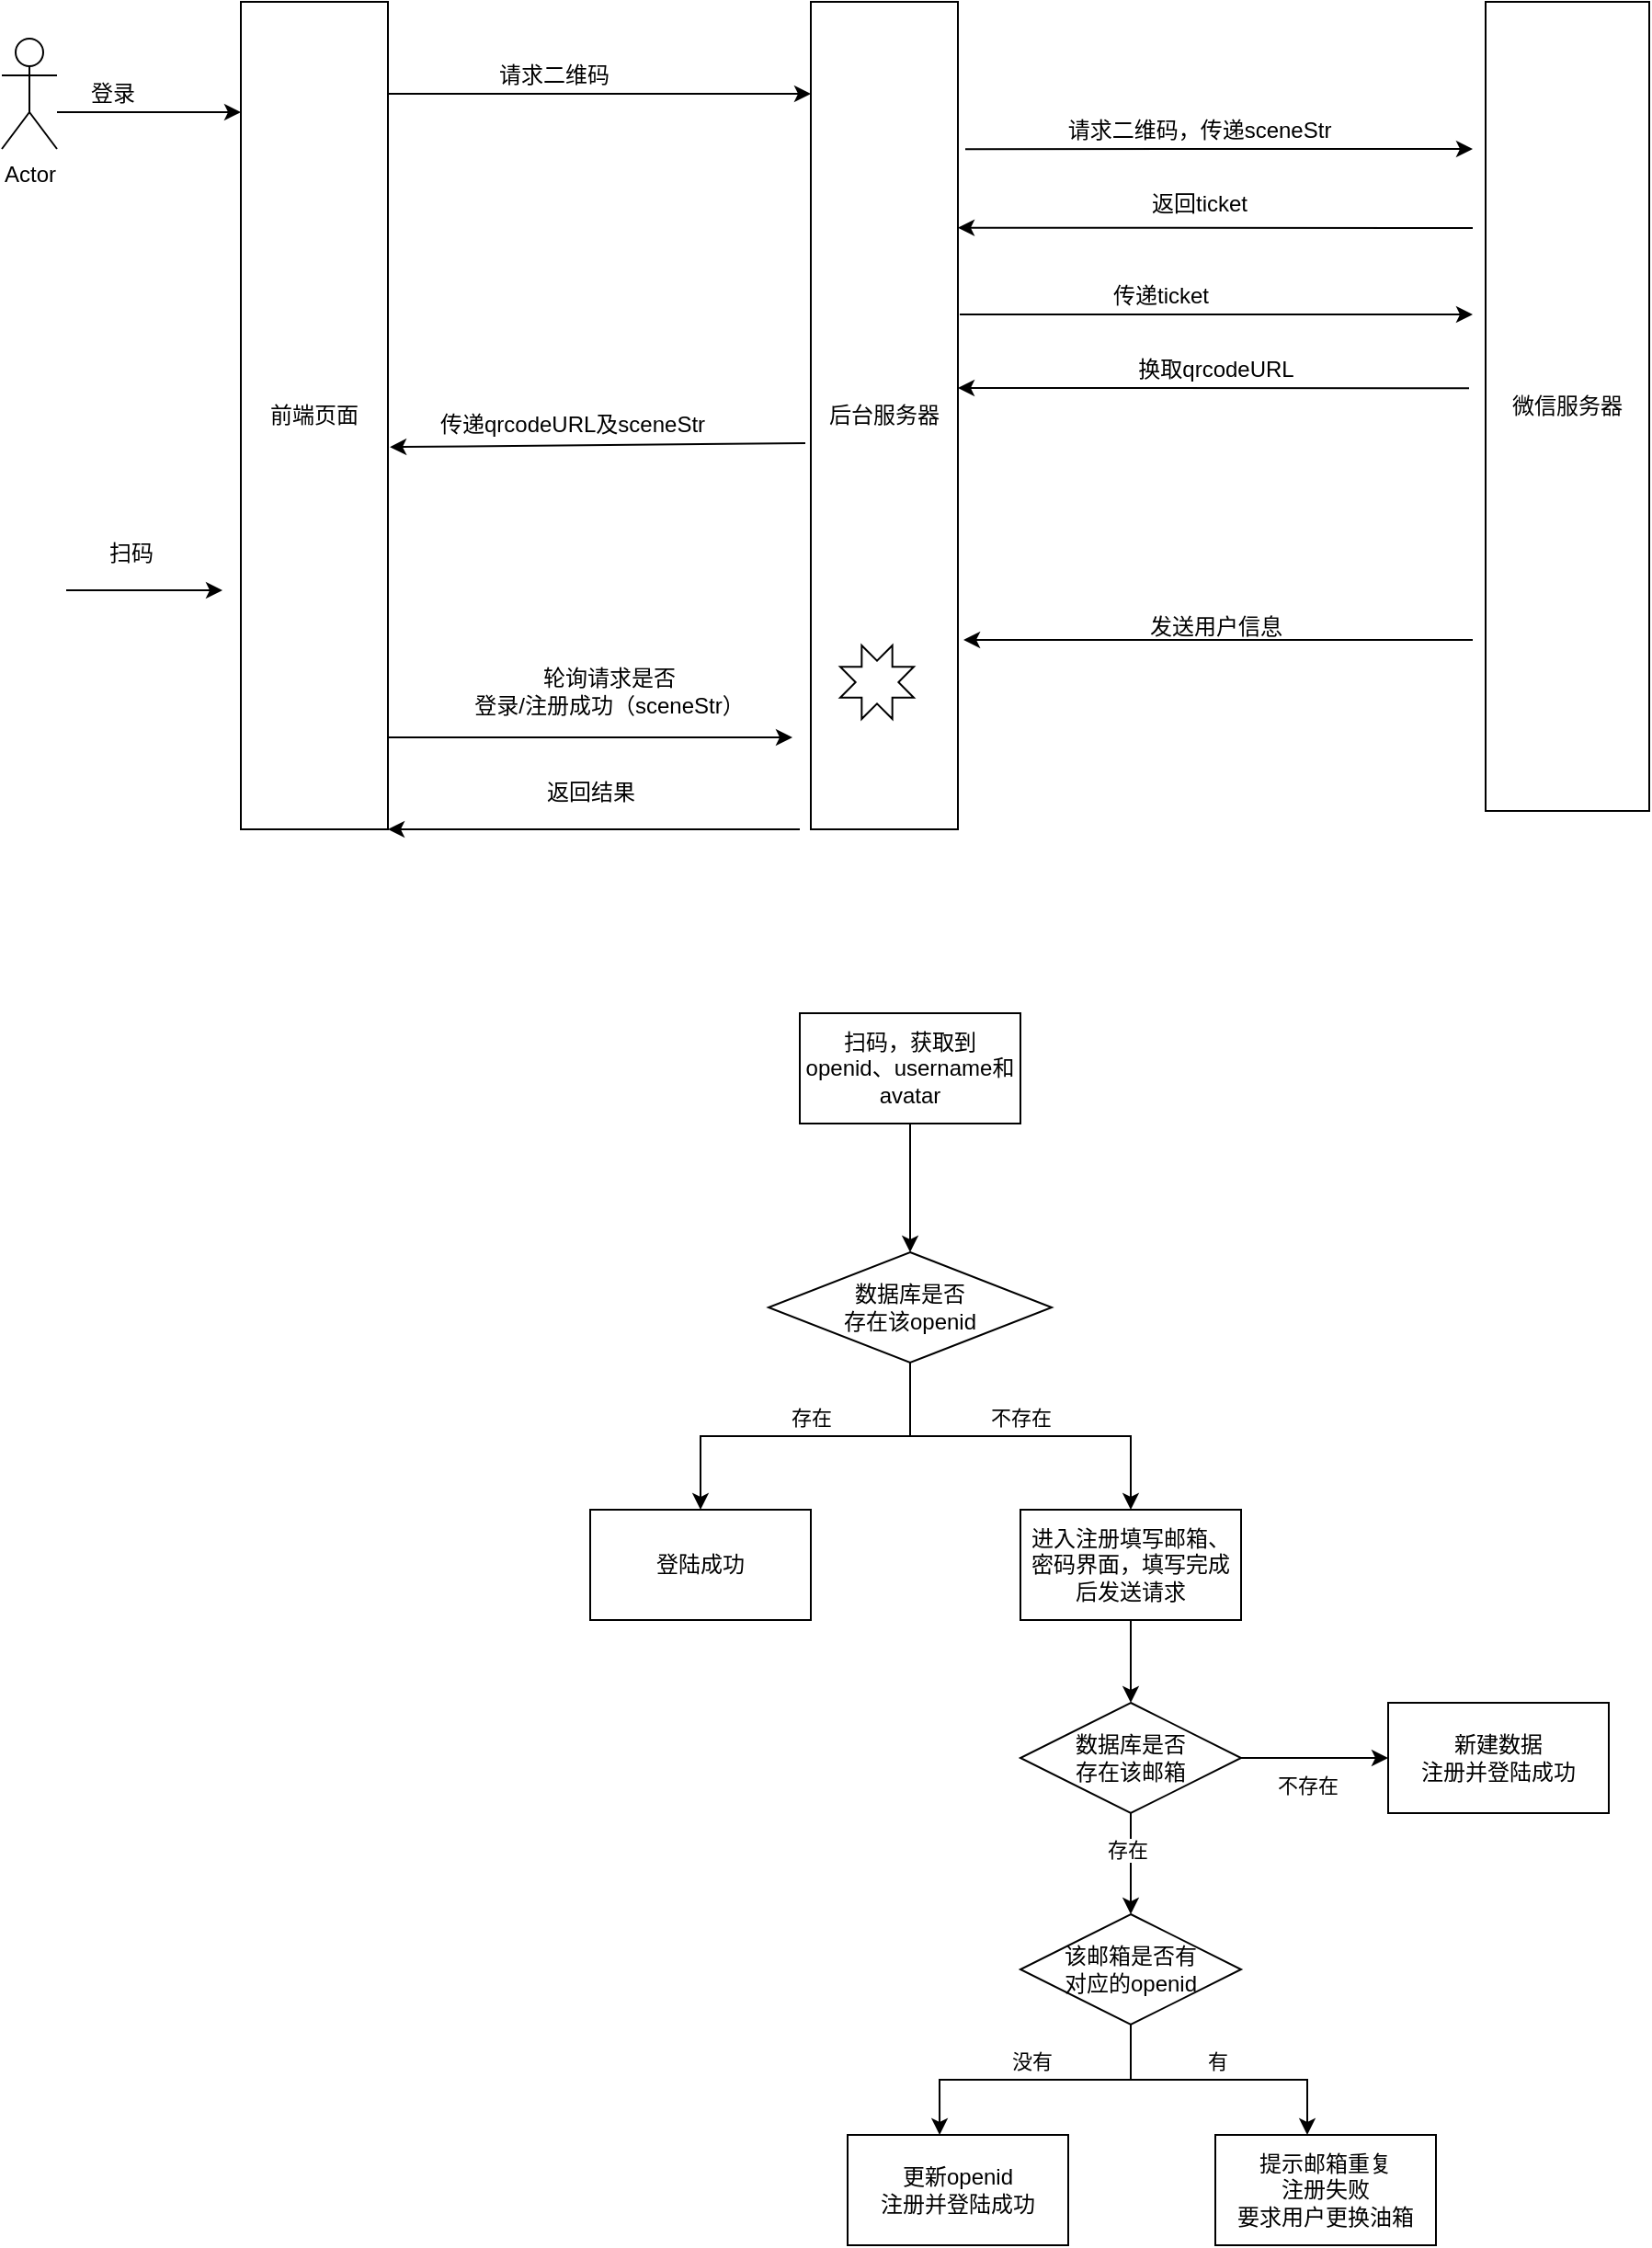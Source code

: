 <mxfile version="13.7.5" type="github"><diagram id="PF1embKqObCHIiAvwZ_f" name="Page-1"><mxGraphModel dx="878" dy="418" grid="1" gridSize="10" guides="1" tooltips="1" connect="1" arrows="1" fold="1" page="1" pageScale="1" pageWidth="827" pageHeight="1169" math="0" shadow="0"><root><mxCell id="0"/><mxCell id="1" parent="0"/><mxCell id="xm9Gj97_QMRC91A7pIgH-1" style="edgeStyle=orthogonalEdgeStyle;rounded=0;orthogonalLoop=1;jettySize=auto;html=1;entryX=0.5;entryY=0;entryDx=0;entryDy=0;" parent="1" source="xm9Gj97_QMRC91A7pIgH-2" target="xm9Gj97_QMRC91A7pIgH-7" edge="1"><mxGeometry relative="1" as="geometry"/></mxCell><mxCell id="xm9Gj97_QMRC91A7pIgH-2" value="扫码，获取到openid、username和avatar" style="rounded=0;whiteSpace=wrap;html=1;" parent="1" vertex="1"><mxGeometry x="454" y="670" width="120" height="60" as="geometry"/></mxCell><mxCell id="xm9Gj97_QMRC91A7pIgH-3" value="" style="edgeStyle=orthogonalEdgeStyle;rounded=0;orthogonalLoop=1;jettySize=auto;html=1;" parent="1" source="xm9Gj97_QMRC91A7pIgH-7" target="xm9Gj97_QMRC91A7pIgH-8" edge="1"><mxGeometry relative="1" as="geometry"/></mxCell><mxCell id="xm9Gj97_QMRC91A7pIgH-4" value="存在" style="edgeLabel;html=1;align=center;verticalAlign=middle;resizable=0;points=[];" parent="xm9Gj97_QMRC91A7pIgH-3" vertex="1" connectable="0"><mxGeometry x="-0.216" y="2" relative="1" as="geometry"><mxPoint x="-18" y="-12" as="offset"/></mxGeometry></mxCell><mxCell id="xm9Gj97_QMRC91A7pIgH-5" value="" style="edgeStyle=orthogonalEdgeStyle;rounded=0;orthogonalLoop=1;jettySize=auto;html=1;" parent="1" source="xm9Gj97_QMRC91A7pIgH-7" target="xm9Gj97_QMRC91A7pIgH-10" edge="1"><mxGeometry relative="1" as="geometry"/></mxCell><mxCell id="xm9Gj97_QMRC91A7pIgH-6" value="不存在" style="edgeLabel;html=1;align=center;verticalAlign=middle;resizable=0;points=[];" parent="xm9Gj97_QMRC91A7pIgH-5" vertex="1" connectable="0"><mxGeometry relative="1" as="geometry"><mxPoint y="-10" as="offset"/></mxGeometry></mxCell><mxCell id="xm9Gj97_QMRC91A7pIgH-7" value="数据库是否&lt;br&gt;存在该openid" style="rhombus;whiteSpace=wrap;html=1;" parent="1" vertex="1"><mxGeometry x="437" y="800" width="154" height="60" as="geometry"/></mxCell><mxCell id="xm9Gj97_QMRC91A7pIgH-8" value="登陆成功" style="whiteSpace=wrap;html=1;" parent="1" vertex="1"><mxGeometry x="340" y="940" width="120" height="60" as="geometry"/></mxCell><mxCell id="xm9Gj97_QMRC91A7pIgH-9" value="" style="edgeStyle=orthogonalEdgeStyle;rounded=0;orthogonalLoop=1;jettySize=auto;html=1;" parent="1" source="xm9Gj97_QMRC91A7pIgH-10" target="xm9Gj97_QMRC91A7pIgH-15" edge="1"><mxGeometry relative="1" as="geometry"/></mxCell><mxCell id="xm9Gj97_QMRC91A7pIgH-10" value="进入注册填写邮箱、密码界面，填写完成后发送请求" style="whiteSpace=wrap;html=1;" parent="1" vertex="1"><mxGeometry x="574" y="940" width="120" height="60" as="geometry"/></mxCell><mxCell id="xm9Gj97_QMRC91A7pIgH-11" value="" style="edgeStyle=orthogonalEdgeStyle;rounded=0;orthogonalLoop=1;jettySize=auto;html=1;" parent="1" source="xm9Gj97_QMRC91A7pIgH-15" target="xm9Gj97_QMRC91A7pIgH-17" edge="1"><mxGeometry relative="1" as="geometry"/></mxCell><mxCell id="xm9Gj97_QMRC91A7pIgH-12" value="不存在" style="edgeLabel;html=1;align=center;verticalAlign=middle;resizable=0;points=[];" parent="xm9Gj97_QMRC91A7pIgH-11" vertex="1" connectable="0"><mxGeometry x="-0.225" y="-2" relative="1" as="geometry"><mxPoint x="5" y="13" as="offset"/></mxGeometry></mxCell><mxCell id="xm9Gj97_QMRC91A7pIgH-13" value="" style="edgeStyle=orthogonalEdgeStyle;rounded=0;orthogonalLoop=1;jettySize=auto;html=1;" parent="1" source="xm9Gj97_QMRC91A7pIgH-15" target="xm9Gj97_QMRC91A7pIgH-22" edge="1"><mxGeometry relative="1" as="geometry"/></mxCell><mxCell id="xm9Gj97_QMRC91A7pIgH-14" value="存在" style="edgeLabel;html=1;align=center;verticalAlign=middle;resizable=0;points=[];" parent="xm9Gj97_QMRC91A7pIgH-13" vertex="1" connectable="0"><mxGeometry x="-0.275" y="-2" relative="1" as="geometry"><mxPoint as="offset"/></mxGeometry></mxCell><mxCell id="xm9Gj97_QMRC91A7pIgH-15" value="数据库是否&lt;br&gt;存在该邮箱" style="rhombus;whiteSpace=wrap;html=1;" parent="1" vertex="1"><mxGeometry x="574" y="1045" width="120" height="60" as="geometry"/></mxCell><mxCell id="xm9Gj97_QMRC91A7pIgH-16" value="更新openid&lt;br&gt;注册并登陆成功" style="whiteSpace=wrap;html=1;" parent="1" vertex="1"><mxGeometry x="480" y="1280" width="120" height="60" as="geometry"/></mxCell><mxCell id="xm9Gj97_QMRC91A7pIgH-17" value="新建数据&lt;br&gt;注册并登陆成功" style="whiteSpace=wrap;html=1;" parent="1" vertex="1"><mxGeometry x="774" y="1045" width="120" height="60" as="geometry"/></mxCell><mxCell id="xm9Gj97_QMRC91A7pIgH-18" style="edgeStyle=orthogonalEdgeStyle;rounded=0;orthogonalLoop=1;jettySize=auto;html=1;entryX=0.417;entryY=0;entryDx=0;entryDy=0;entryPerimeter=0;" parent="1" source="xm9Gj97_QMRC91A7pIgH-22" target="xm9Gj97_QMRC91A7pIgH-16" edge="1"><mxGeometry relative="1" as="geometry"/></mxCell><mxCell id="xm9Gj97_QMRC91A7pIgH-19" value="没有" style="edgeLabel;html=1;align=center;verticalAlign=middle;resizable=0;points=[];" parent="xm9Gj97_QMRC91A7pIgH-18" vertex="1" connectable="0"><mxGeometry x="-0.146" y="-3" relative="1" as="geometry"><mxPoint x="-14" y="-7" as="offset"/></mxGeometry></mxCell><mxCell id="xm9Gj97_QMRC91A7pIgH-20" value="" style="edgeStyle=orthogonalEdgeStyle;rounded=0;orthogonalLoop=1;jettySize=auto;html=1;" parent="1" source="xm9Gj97_QMRC91A7pIgH-22" target="xm9Gj97_QMRC91A7pIgH-23" edge="1"><mxGeometry relative="1" as="geometry"><Array as="points"><mxPoint x="634" y="1250"/><mxPoint x="730" y="1250"/></Array></mxGeometry></mxCell><mxCell id="xm9Gj97_QMRC91A7pIgH-21" value="有" style="edgeLabel;html=1;align=center;verticalAlign=middle;resizable=0;points=[];" parent="xm9Gj97_QMRC91A7pIgH-20" vertex="1" connectable="0"><mxGeometry x="-0.013" y="-1" relative="1" as="geometry"><mxPoint y="-11" as="offset"/></mxGeometry></mxCell><mxCell id="xm9Gj97_QMRC91A7pIgH-22" value="该邮箱是否有&lt;br&gt;对应的openid" style="rhombus;whiteSpace=wrap;html=1;" parent="1" vertex="1"><mxGeometry x="574" y="1160" width="120" height="60" as="geometry"/></mxCell><mxCell id="xm9Gj97_QMRC91A7pIgH-23" value="提示邮箱重复&lt;br&gt;注册失败&lt;br&gt;要求用户更换油箱" style="whiteSpace=wrap;html=1;" parent="1" vertex="1"><mxGeometry x="680" y="1280" width="120" height="60" as="geometry"/></mxCell><mxCell id="Qr55GDCSYJFk9EW9xmmd-6" value="" style="endArrow=classic;html=1;entryX=0;entryY=0.5;entryDx=0;entryDy=0;" edge="1" parent="1"><mxGeometry width="50" height="50" relative="1" as="geometry"><mxPoint x="220" y="170" as="sourcePoint"/><mxPoint x="460" y="170" as="targetPoint"/></mxGeometry></mxCell><mxCell id="Qr55GDCSYJFk9EW9xmmd-7" value="" style="endArrow=classic;html=1;entryX=0;entryY=0.625;entryDx=0;entryDy=0;entryPerimeter=0;" edge="1" parent="1"><mxGeometry width="50" height="50" relative="1" as="geometry"><mxPoint x="50" y="180" as="sourcePoint"/><mxPoint x="150" y="180" as="targetPoint"/><Array as="points"><mxPoint x="90" y="180"/></Array></mxGeometry></mxCell><mxCell id="Qr55GDCSYJFk9EW9xmmd-8" value="Actor" style="shape=umlActor;verticalLabelPosition=bottom;verticalAlign=top;html=1;outlineConnect=0;" vertex="1" parent="1"><mxGeometry x="20" y="140" width="30" height="60" as="geometry"/></mxCell><mxCell id="Qr55GDCSYJFk9EW9xmmd-10" value="登录" style="text;html=1;align=center;verticalAlign=middle;resizable=0;points=[];autosize=1;" vertex="1" parent="1"><mxGeometry x="60" y="160" width="40" height="20" as="geometry"/></mxCell><mxCell id="Qr55GDCSYJFk9EW9xmmd-11" value="请求二维码" style="text;html=1;align=center;verticalAlign=middle;resizable=0;points=[];autosize=1;" vertex="1" parent="1"><mxGeometry x="280" y="150" width="80" height="20" as="geometry"/></mxCell><mxCell id="Qr55GDCSYJFk9EW9xmmd-13" value="&lt;span&gt;前端页面&lt;/span&gt;" style="rounded=0;whiteSpace=wrap;html=1;" vertex="1" parent="1"><mxGeometry x="150" y="120" width="80" height="450" as="geometry"/></mxCell><mxCell id="Qr55GDCSYJFk9EW9xmmd-14" value="后台服务器" style="rounded=0;whiteSpace=wrap;html=1;" vertex="1" parent="1"><mxGeometry x="460" y="120" width="80" height="450" as="geometry"/></mxCell><mxCell id="Qr55GDCSYJFk9EW9xmmd-15" value="&lt;span&gt;微信服务器&lt;/span&gt;" style="rounded=0;whiteSpace=wrap;html=1;" vertex="1" parent="1"><mxGeometry x="827" y="120" width="89" height="440" as="geometry"/></mxCell><mxCell id="Qr55GDCSYJFk9EW9xmmd-17" value="" style="endArrow=classic;html=1;exitX=1.05;exitY=0.178;exitDx=0;exitDy=0;exitPerimeter=0;" edge="1" parent="1" source="Qr55GDCSYJFk9EW9xmmd-14"><mxGeometry width="50" height="50" relative="1" as="geometry"><mxPoint x="540" y="240" as="sourcePoint"/><mxPoint x="820" y="200" as="targetPoint"/></mxGeometry></mxCell><mxCell id="Qr55GDCSYJFk9EW9xmmd-18" value="请求二维码，传递sceneStr" style="text;html=1;align=center;verticalAlign=middle;resizable=0;points=[];autosize=1;" vertex="1" parent="1"><mxGeometry x="591" y="180" width="160" height="20" as="geometry"/></mxCell><mxCell id="Qr55GDCSYJFk9EW9xmmd-19" value="" style="endArrow=classic;html=1;entryX=1;entryY=0.273;entryDx=0;entryDy=0;entryPerimeter=0;" edge="1" parent="1" target="Qr55GDCSYJFk9EW9xmmd-14"><mxGeometry width="50" height="50" relative="1" as="geometry"><mxPoint x="820" y="243" as="sourcePoint"/><mxPoint x="761" y="190" as="targetPoint"/></mxGeometry></mxCell><mxCell id="Qr55GDCSYJFk9EW9xmmd-20" value="返回ticket" style="text;html=1;align=center;verticalAlign=middle;resizable=0;points=[];autosize=1;" vertex="1" parent="1"><mxGeometry x="636" y="220" width="70" height="20" as="geometry"/></mxCell><mxCell id="Qr55GDCSYJFk9EW9xmmd-22" value="" style="endArrow=classic;html=1;" edge="1" parent="1"><mxGeometry width="50" height="50" relative="1" as="geometry"><mxPoint x="541" y="290" as="sourcePoint"/><mxPoint x="820" y="290" as="targetPoint"/></mxGeometry></mxCell><mxCell id="Qr55GDCSYJFk9EW9xmmd-23" value="传递ticket" style="text;html=1;align=center;verticalAlign=middle;resizable=0;points=[];autosize=1;" vertex="1" parent="1"><mxGeometry x="615" y="270" width="70" height="20" as="geometry"/></mxCell><mxCell id="Qr55GDCSYJFk9EW9xmmd-24" value="" style="endArrow=classic;html=1;entryX=1.025;entryY=0.403;entryDx=0;entryDy=0;entryPerimeter=0;" edge="1" parent="1"><mxGeometry width="50" height="50" relative="1" as="geometry"><mxPoint x="818" y="330.1" as="sourcePoint"/><mxPoint x="540" y="330" as="targetPoint"/></mxGeometry></mxCell><mxCell id="Qr55GDCSYJFk9EW9xmmd-28" value="换取qrcodeURL" style="text;html=1;align=center;verticalAlign=middle;resizable=0;points=[];autosize=1;" vertex="1" parent="1"><mxGeometry x="630" y="310" width="100" height="20" as="geometry"/></mxCell><mxCell id="Qr55GDCSYJFk9EW9xmmd-29" value="" style="endArrow=classic;html=1;entryX=1.013;entryY=0.538;entryDx=0;entryDy=0;entryPerimeter=0;" edge="1" parent="1" target="Qr55GDCSYJFk9EW9xmmd-13"><mxGeometry width="50" height="50" relative="1" as="geometry"><mxPoint x="457" y="360" as="sourcePoint"/><mxPoint x="460" y="340" as="targetPoint"/></mxGeometry></mxCell><mxCell id="Qr55GDCSYJFk9EW9xmmd-30" value="传递qrcodeURL及sceneStr" style="text;html=1;align=center;verticalAlign=middle;resizable=0;points=[];autosize=1;" vertex="1" parent="1"><mxGeometry x="250" y="340" width="160" height="20" as="geometry"/></mxCell><mxCell id="Qr55GDCSYJFk9EW9xmmd-31" value="" style="endArrow=classic;html=1;" edge="1" parent="1"><mxGeometry width="50" height="50" relative="1" as="geometry"><mxPoint x="55" y="440" as="sourcePoint"/><mxPoint x="140" y="440" as="targetPoint"/></mxGeometry></mxCell><mxCell id="Qr55GDCSYJFk9EW9xmmd-33" value="扫码" style="text;html=1;align=center;verticalAlign=middle;resizable=0;points=[];autosize=1;" vertex="1" parent="1"><mxGeometry x="70" y="410" width="40" height="20" as="geometry"/></mxCell><mxCell id="Qr55GDCSYJFk9EW9xmmd-34" value="" style="endArrow=classic;html=1;entryX=1.038;entryY=0.771;entryDx=0;entryDy=0;entryPerimeter=0;" edge="1" parent="1" target="Qr55GDCSYJFk9EW9xmmd-14"><mxGeometry width="50" height="50" relative="1" as="geometry"><mxPoint x="820" y="467" as="sourcePoint"/><mxPoint x="810" y="410" as="targetPoint"/></mxGeometry></mxCell><mxCell id="Qr55GDCSYJFk9EW9xmmd-35" value="发送用户信息" style="text;html=1;align=center;verticalAlign=middle;resizable=0;points=[];autosize=1;" vertex="1" parent="1"><mxGeometry x="635" y="450" width="90" height="20" as="geometry"/></mxCell><mxCell id="Qr55GDCSYJFk9EW9xmmd-36" value="" style="endArrow=classic;html=1;" edge="1" parent="1"><mxGeometry width="50" height="50" relative="1" as="geometry"><mxPoint x="230" y="520" as="sourcePoint"/><mxPoint x="450" y="520" as="targetPoint"/><Array as="points"/></mxGeometry></mxCell><mxCell id="Qr55GDCSYJFk9EW9xmmd-37" value="轮询请求是否&lt;br&gt;登录/注册成功（sceneStr）" style="text;html=1;align=center;verticalAlign=middle;resizable=0;points=[];autosize=1;" vertex="1" parent="1"><mxGeometry x="270" y="480" width="160" height="30" as="geometry"/></mxCell><mxCell id="Qr55GDCSYJFk9EW9xmmd-38" value="" style="verticalLabelPosition=bottom;verticalAlign=top;html=1;shape=mxgraph.basic.8_point_star" vertex="1" parent="1"><mxGeometry x="476" y="470" width="40" height="40" as="geometry"/></mxCell><mxCell id="Qr55GDCSYJFk9EW9xmmd-40" value="" style="endArrow=classic;html=1;entryX=1;entryY=1;entryDx=0;entryDy=0;" edge="1" parent="1" target="Qr55GDCSYJFk9EW9xmmd-13"><mxGeometry width="50" height="50" relative="1" as="geometry"><mxPoint x="454" y="570" as="sourcePoint"/><mxPoint x="504" y="520" as="targetPoint"/></mxGeometry></mxCell><mxCell id="Qr55GDCSYJFk9EW9xmmd-41" value="返回结果" style="text;html=1;align=center;verticalAlign=middle;resizable=0;points=[];autosize=1;" vertex="1" parent="1"><mxGeometry x="310" y="540" width="60" height="20" as="geometry"/></mxCell></root></mxGraphModel></diagram></mxfile>